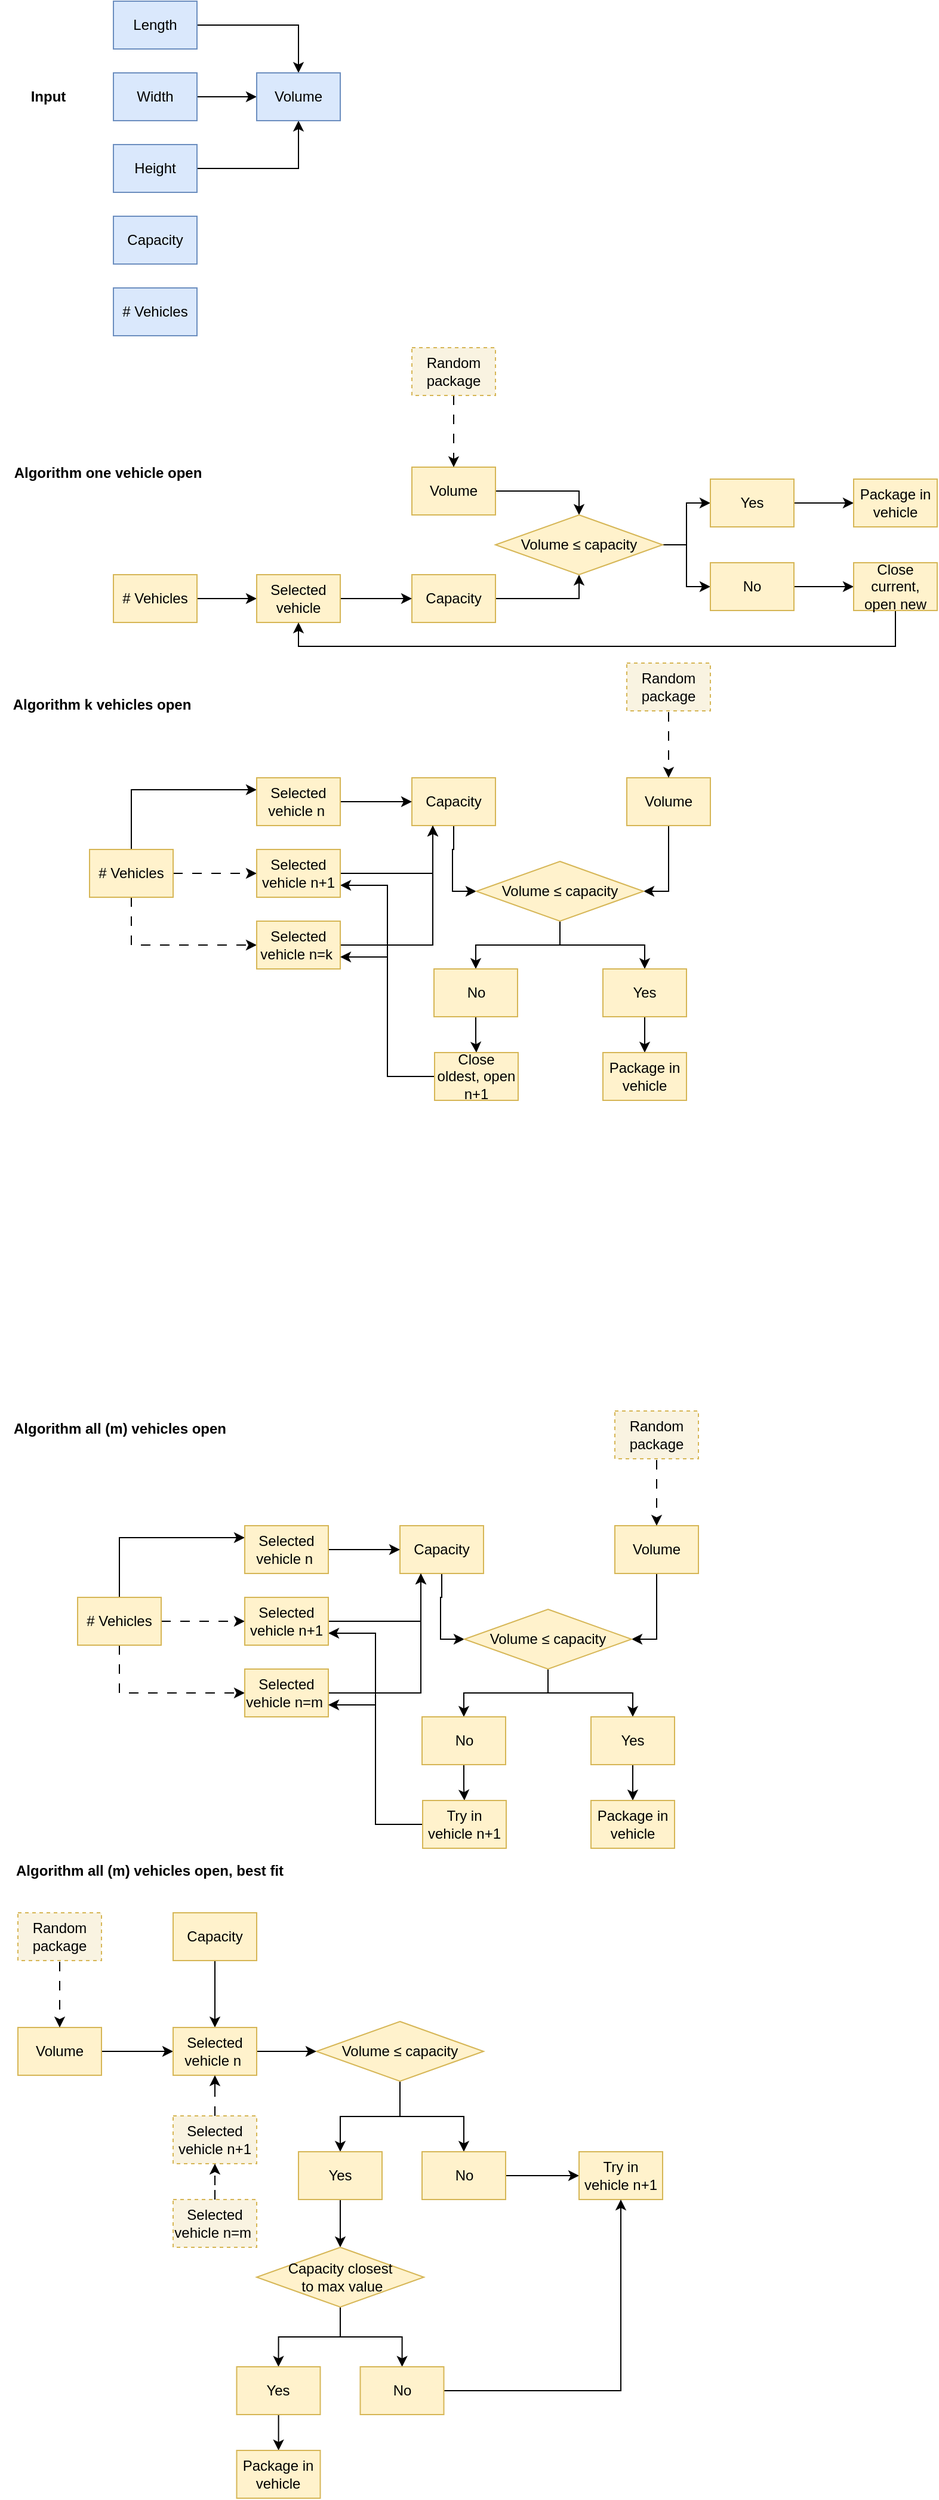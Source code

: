 <mxfile version="21.8.2" type="github">
  <diagram name="Pagina-1" id="HOmRKeHbWWYQgU9XKLEH">
    <mxGraphModel dx="1405" dy="932" grid="1" gridSize="10" guides="1" tooltips="1" connect="1" arrows="1" fold="1" page="1" pageScale="1" pageWidth="827" pageHeight="1169" math="0" shadow="0">
      <root>
        <mxCell id="0" />
        <mxCell id="1" parent="0" />
        <mxCell id="ONqpSmlqvZ62Au-ty1Yi-6" style="edgeStyle=orthogonalEdgeStyle;rounded=0;orthogonalLoop=1;jettySize=auto;html=1;entryX=0.5;entryY=0;entryDx=0;entryDy=0;" edge="1" parent="1" source="ONqpSmlqvZ62Au-ty1Yi-1" target="ONqpSmlqvZ62Au-ty1Yi-5">
          <mxGeometry relative="1" as="geometry" />
        </mxCell>
        <mxCell id="ONqpSmlqvZ62Au-ty1Yi-1" value="Length" style="rounded=0;whiteSpace=wrap;html=1;fillColor=#dae8fc;strokeColor=#6c8ebf;" vertex="1" parent="1">
          <mxGeometry x="110" y="10" width="70" height="40" as="geometry" />
        </mxCell>
        <mxCell id="ONqpSmlqvZ62Au-ty1Yi-2" value="&lt;b&gt;Input&lt;/b&gt;" style="text;html=1;align=center;verticalAlign=middle;resizable=0;points=[];autosize=1;strokeColor=none;fillColor=none;" vertex="1" parent="1">
          <mxGeometry x="30" y="75" width="50" height="30" as="geometry" />
        </mxCell>
        <mxCell id="ONqpSmlqvZ62Au-ty1Yi-7" value="" style="edgeStyle=orthogonalEdgeStyle;rounded=0;orthogonalLoop=1;jettySize=auto;html=1;" edge="1" parent="1" source="ONqpSmlqvZ62Au-ty1Yi-3" target="ONqpSmlqvZ62Au-ty1Yi-5">
          <mxGeometry relative="1" as="geometry" />
        </mxCell>
        <mxCell id="ONqpSmlqvZ62Au-ty1Yi-3" value="Width" style="rounded=0;whiteSpace=wrap;html=1;fillColor=#dae8fc;strokeColor=#6c8ebf;" vertex="1" parent="1">
          <mxGeometry x="110" y="70" width="70" height="40" as="geometry" />
        </mxCell>
        <mxCell id="ONqpSmlqvZ62Au-ty1Yi-8" style="edgeStyle=orthogonalEdgeStyle;rounded=0;orthogonalLoop=1;jettySize=auto;html=1;entryX=0.5;entryY=1;entryDx=0;entryDy=0;" edge="1" parent="1" source="ONqpSmlqvZ62Au-ty1Yi-4" target="ONqpSmlqvZ62Au-ty1Yi-5">
          <mxGeometry relative="1" as="geometry" />
        </mxCell>
        <mxCell id="ONqpSmlqvZ62Au-ty1Yi-4" value="Height" style="rounded=0;whiteSpace=wrap;html=1;fillColor=#dae8fc;strokeColor=#6c8ebf;" vertex="1" parent="1">
          <mxGeometry x="110" y="130" width="70" height="40" as="geometry" />
        </mxCell>
        <mxCell id="ONqpSmlqvZ62Au-ty1Yi-5" value="Volume" style="rounded=0;whiteSpace=wrap;html=1;fillColor=#dae8fc;strokeColor=#6c8ebf;" vertex="1" parent="1">
          <mxGeometry x="230" y="70" width="70" height="40" as="geometry" />
        </mxCell>
        <mxCell id="ONqpSmlqvZ62Au-ty1Yi-9" value="Capacity" style="rounded=0;whiteSpace=wrap;html=1;fillColor=#dae8fc;strokeColor=#6c8ebf;" vertex="1" parent="1">
          <mxGeometry x="110" y="190" width="70" height="40" as="geometry" />
        </mxCell>
        <mxCell id="ONqpSmlqvZ62Au-ty1Yi-11" value="&lt;b&gt;Algorithm one vehicle open&lt;/b&gt;" style="text;html=1;align=center;verticalAlign=middle;resizable=0;points=[];autosize=1;strokeColor=none;fillColor=none;" vertex="1" parent="1">
          <mxGeometry x="15" y="390" width="180" height="30" as="geometry" />
        </mxCell>
        <mxCell id="ONqpSmlqvZ62Au-ty1Yi-18" value="" style="edgeStyle=orthogonalEdgeStyle;rounded=0;orthogonalLoop=1;jettySize=auto;html=1;" edge="1" parent="1" source="ONqpSmlqvZ62Au-ty1Yi-12" target="ONqpSmlqvZ62Au-ty1Yi-17">
          <mxGeometry relative="1" as="geometry" />
        </mxCell>
        <mxCell id="ONqpSmlqvZ62Au-ty1Yi-12" value="# Vehicles" style="rounded=0;whiteSpace=wrap;html=1;fillColor=#fff2cc;strokeColor=#d6b656;" vertex="1" parent="1">
          <mxGeometry x="110" y="490" width="70" height="40" as="geometry" />
        </mxCell>
        <mxCell id="ONqpSmlqvZ62Au-ty1Yi-13" value="# Vehicles" style="rounded=0;whiteSpace=wrap;html=1;fillColor=#dae8fc;strokeColor=#6c8ebf;" vertex="1" parent="1">
          <mxGeometry x="110" y="250" width="70" height="40" as="geometry" />
        </mxCell>
        <mxCell id="ONqpSmlqvZ62Au-ty1Yi-25" style="edgeStyle=orthogonalEdgeStyle;rounded=0;orthogonalLoop=1;jettySize=auto;html=1;entryX=0.5;entryY=0;entryDx=0;entryDy=0;" edge="1" parent="1" target="ONqpSmlqvZ62Au-ty1Yi-28">
          <mxGeometry relative="1" as="geometry">
            <mxPoint x="430" y="420" as="sourcePoint" />
            <mxPoint x="540" y="450" as="targetPoint" />
            <Array as="points">
              <mxPoint x="500" y="420" />
            </Array>
          </mxGeometry>
        </mxCell>
        <mxCell id="ONqpSmlqvZ62Au-ty1Yi-14" value="Volume" style="rounded=0;whiteSpace=wrap;html=1;fillColor=#fff2cc;strokeColor=#d6b656;" vertex="1" parent="1">
          <mxGeometry x="360" y="400" width="70" height="40" as="geometry" />
        </mxCell>
        <mxCell id="ONqpSmlqvZ62Au-ty1Yi-26" style="edgeStyle=orthogonalEdgeStyle;rounded=0;orthogonalLoop=1;jettySize=auto;html=1;entryX=0.5;entryY=1;entryDx=0;entryDy=0;" edge="1" parent="1" source="ONqpSmlqvZ62Au-ty1Yi-15" target="ONqpSmlqvZ62Au-ty1Yi-28">
          <mxGeometry relative="1" as="geometry">
            <mxPoint x="515" y="485" as="targetPoint" />
            <Array as="points">
              <mxPoint x="500" y="510" />
            </Array>
          </mxGeometry>
        </mxCell>
        <mxCell id="ONqpSmlqvZ62Au-ty1Yi-15" value="Capacity" style="rounded=0;whiteSpace=wrap;html=1;fillColor=#fff2cc;strokeColor=#d6b656;" vertex="1" parent="1">
          <mxGeometry x="360" y="490" width="70" height="40" as="geometry" />
        </mxCell>
        <mxCell id="ONqpSmlqvZ62Au-ty1Yi-22" value="" style="edgeStyle=orthogonalEdgeStyle;rounded=0;orthogonalLoop=1;jettySize=auto;html=1;" edge="1" parent="1" source="ONqpSmlqvZ62Au-ty1Yi-17" target="ONqpSmlqvZ62Au-ty1Yi-15">
          <mxGeometry relative="1" as="geometry" />
        </mxCell>
        <mxCell id="ONqpSmlqvZ62Au-ty1Yi-17" value="Selected vehicle" style="rounded=0;whiteSpace=wrap;html=1;fillColor=#fff2cc;strokeColor=#d6b656;" vertex="1" parent="1">
          <mxGeometry x="230" y="490" width="70" height="40" as="geometry" />
        </mxCell>
        <mxCell id="ONqpSmlqvZ62Au-ty1Yi-20" value="" style="endArrow=classic;html=1;rounded=0;entryX=0.5;entryY=0;entryDx=0;entryDy=0;dashed=1;dashPattern=8 8;" edge="1" parent="1" target="ONqpSmlqvZ62Au-ty1Yi-14">
          <mxGeometry width="50" height="50" relative="1" as="geometry">
            <mxPoint x="395" y="340" as="sourcePoint" />
            <mxPoint x="690" y="350" as="targetPoint" />
          </mxGeometry>
        </mxCell>
        <mxCell id="ONqpSmlqvZ62Au-ty1Yi-21" value="Random package" style="rounded=0;whiteSpace=wrap;html=1;fillColor=#f9f3e1;strokeColor=#d6b656;dashed=1;" vertex="1" parent="1">
          <mxGeometry x="360" y="300" width="70" height="40" as="geometry" />
        </mxCell>
        <mxCell id="ONqpSmlqvZ62Au-ty1Yi-32" style="edgeStyle=orthogonalEdgeStyle;rounded=0;orthogonalLoop=1;jettySize=auto;html=1;entryX=0;entryY=0.5;entryDx=0;entryDy=0;" edge="1" parent="1" source="ONqpSmlqvZ62Au-ty1Yi-28" target="ONqpSmlqvZ62Au-ty1Yi-31">
          <mxGeometry relative="1" as="geometry" />
        </mxCell>
        <mxCell id="ONqpSmlqvZ62Au-ty1Yi-33" style="edgeStyle=orthogonalEdgeStyle;rounded=0;orthogonalLoop=1;jettySize=auto;html=1;entryX=0;entryY=0.5;entryDx=0;entryDy=0;" edge="1" parent="1" source="ONqpSmlqvZ62Au-ty1Yi-28" target="ONqpSmlqvZ62Au-ty1Yi-30">
          <mxGeometry relative="1" as="geometry" />
        </mxCell>
        <mxCell id="ONqpSmlqvZ62Au-ty1Yi-28" value="Volume ≤ capacity" style="rhombus;whiteSpace=wrap;html=1;fillColor=#fff2cc;strokeColor=#d6b656;" vertex="1" parent="1">
          <mxGeometry x="430" y="440" width="140" height="50" as="geometry" />
        </mxCell>
        <mxCell id="ONqpSmlqvZ62Au-ty1Yi-35" value="" style="edgeStyle=orthogonalEdgeStyle;rounded=0;orthogonalLoop=1;jettySize=auto;html=1;" edge="1" parent="1" source="ONqpSmlqvZ62Au-ty1Yi-30" target="ONqpSmlqvZ62Au-ty1Yi-34">
          <mxGeometry relative="1" as="geometry" />
        </mxCell>
        <mxCell id="ONqpSmlqvZ62Au-ty1Yi-30" value="No" style="rounded=0;whiteSpace=wrap;html=1;fillColor=#fff2cc;strokeColor=#d6b656;" vertex="1" parent="1">
          <mxGeometry x="610" y="480" width="70" height="40" as="geometry" />
        </mxCell>
        <mxCell id="ONqpSmlqvZ62Au-ty1Yi-39" value="" style="edgeStyle=orthogonalEdgeStyle;rounded=0;orthogonalLoop=1;jettySize=auto;html=1;" edge="1" parent="1" source="ONqpSmlqvZ62Au-ty1Yi-31" target="ONqpSmlqvZ62Au-ty1Yi-38">
          <mxGeometry relative="1" as="geometry" />
        </mxCell>
        <mxCell id="ONqpSmlqvZ62Au-ty1Yi-31" value="Yes" style="rounded=0;whiteSpace=wrap;html=1;fillColor=#fff2cc;strokeColor=#d6b656;" vertex="1" parent="1">
          <mxGeometry x="610" y="410" width="70" height="40" as="geometry" />
        </mxCell>
        <mxCell id="ONqpSmlqvZ62Au-ty1Yi-40" style="edgeStyle=orthogonalEdgeStyle;rounded=0;orthogonalLoop=1;jettySize=auto;html=1;exitX=0.5;exitY=1;exitDx=0;exitDy=0;entryX=0.5;entryY=1;entryDx=0;entryDy=0;" edge="1" parent="1" source="ONqpSmlqvZ62Au-ty1Yi-34" target="ONqpSmlqvZ62Au-ty1Yi-17">
          <mxGeometry relative="1" as="geometry" />
        </mxCell>
        <mxCell id="ONqpSmlqvZ62Au-ty1Yi-34" value="Close current, open new" style="rounded=0;whiteSpace=wrap;html=1;fillColor=#fff2cc;strokeColor=#d6b656;" vertex="1" parent="1">
          <mxGeometry x="730" y="480" width="70" height="40" as="geometry" />
        </mxCell>
        <mxCell id="ONqpSmlqvZ62Au-ty1Yi-38" value="Package in vehicle" style="rounded=0;whiteSpace=wrap;html=1;fillColor=#fff2cc;strokeColor=#d6b656;" vertex="1" parent="1">
          <mxGeometry x="730" y="410" width="70" height="40" as="geometry" />
        </mxCell>
        <mxCell id="ONqpSmlqvZ62Au-ty1Yi-81" value="" style="edgeStyle=orthogonalEdgeStyle;rounded=0;orthogonalLoop=1;jettySize=auto;html=1;dashed=1;dashPattern=8 8;" edge="1" parent="1" source="ONqpSmlqvZ62Au-ty1Yi-82" target="ONqpSmlqvZ62Au-ty1Yi-89">
          <mxGeometry relative="1" as="geometry">
            <Array as="points">
              <mxPoint x="125" y="800" />
            </Array>
          </mxGeometry>
        </mxCell>
        <mxCell id="ONqpSmlqvZ62Au-ty1Yi-104" style="edgeStyle=orthogonalEdgeStyle;rounded=0;orthogonalLoop=1;jettySize=auto;html=1;entryX=0;entryY=0.25;entryDx=0;entryDy=0;" edge="1" parent="1" source="ONqpSmlqvZ62Au-ty1Yi-82" target="ONqpSmlqvZ62Au-ty1Yi-103">
          <mxGeometry relative="1" as="geometry">
            <Array as="points">
              <mxPoint x="125" y="670" />
            </Array>
          </mxGeometry>
        </mxCell>
        <mxCell id="ONqpSmlqvZ62Au-ty1Yi-106" value="" style="edgeStyle=orthogonalEdgeStyle;rounded=0;orthogonalLoop=1;jettySize=auto;html=1;dashed=1;dashPattern=8 8;" edge="1" parent="1" source="ONqpSmlqvZ62Au-ty1Yi-82" target="ONqpSmlqvZ62Au-ty1Yi-105">
          <mxGeometry relative="1" as="geometry" />
        </mxCell>
        <mxCell id="ONqpSmlqvZ62Au-ty1Yi-82" value="# Vehicles" style="rounded=0;whiteSpace=wrap;html=1;fillColor=#fff2cc;strokeColor=#d6b656;" vertex="1" parent="1">
          <mxGeometry x="90" y="720" width="70" height="40" as="geometry" />
        </mxCell>
        <mxCell id="ONqpSmlqvZ62Au-ty1Yi-110" style="edgeStyle=orthogonalEdgeStyle;rounded=0;orthogonalLoop=1;jettySize=auto;html=1;entryX=1;entryY=0.5;entryDx=0;entryDy=0;" edge="1" parent="1" source="ONqpSmlqvZ62Au-ty1Yi-85" target="ONqpSmlqvZ62Au-ty1Yi-94">
          <mxGeometry relative="1" as="geometry" />
        </mxCell>
        <mxCell id="ONqpSmlqvZ62Au-ty1Yi-85" value="Volume" style="rounded=0;whiteSpace=wrap;html=1;fillColor=#fff2cc;strokeColor=#d6b656;" vertex="1" parent="1">
          <mxGeometry x="540" y="660" width="70" height="40" as="geometry" />
        </mxCell>
        <mxCell id="ONqpSmlqvZ62Au-ty1Yi-109" style="edgeStyle=orthogonalEdgeStyle;rounded=0;orthogonalLoop=1;jettySize=auto;html=1;entryX=0;entryY=0.5;entryDx=0;entryDy=0;" edge="1" parent="1" source="ONqpSmlqvZ62Au-ty1Yi-87" target="ONqpSmlqvZ62Au-ty1Yi-94">
          <mxGeometry relative="1" as="geometry" />
        </mxCell>
        <mxCell id="ONqpSmlqvZ62Au-ty1Yi-87" value="Capacity" style="rounded=0;whiteSpace=wrap;html=1;fillColor=#fff2cc;strokeColor=#d6b656;" vertex="1" parent="1">
          <mxGeometry x="360" y="660" width="70" height="40" as="geometry" />
        </mxCell>
        <mxCell id="ONqpSmlqvZ62Au-ty1Yi-121" style="edgeStyle=orthogonalEdgeStyle;rounded=0;orthogonalLoop=1;jettySize=auto;html=1;entryX=0.25;entryY=1;entryDx=0;entryDy=0;" edge="1" parent="1" source="ONqpSmlqvZ62Au-ty1Yi-89" target="ONqpSmlqvZ62Au-ty1Yi-87">
          <mxGeometry relative="1" as="geometry" />
        </mxCell>
        <mxCell id="ONqpSmlqvZ62Au-ty1Yi-89" value="Selected vehicle n=k&amp;nbsp;" style="rounded=0;whiteSpace=wrap;html=1;fillColor=#fff2cc;strokeColor=#d6b656;" vertex="1" parent="1">
          <mxGeometry x="230" y="780" width="70" height="40" as="geometry" />
        </mxCell>
        <mxCell id="ONqpSmlqvZ62Au-ty1Yi-90" value="" style="endArrow=classic;html=1;rounded=0;entryX=0.5;entryY=0;entryDx=0;entryDy=0;dashed=1;dashPattern=8 8;" edge="1" parent="1" target="ONqpSmlqvZ62Au-ty1Yi-85">
          <mxGeometry width="50" height="50" relative="1" as="geometry">
            <mxPoint x="575" y="605" as="sourcePoint" />
            <mxPoint x="820" y="615" as="targetPoint" />
          </mxGeometry>
        </mxCell>
        <mxCell id="ONqpSmlqvZ62Au-ty1Yi-91" value="Random package" style="rounded=0;whiteSpace=wrap;html=1;fillColor=#f9f3e1;strokeColor=#d6b656;dashed=1;" vertex="1" parent="1">
          <mxGeometry x="540" y="564" width="70" height="40" as="geometry" />
        </mxCell>
        <mxCell id="ONqpSmlqvZ62Au-ty1Yi-111" style="edgeStyle=orthogonalEdgeStyle;rounded=0;orthogonalLoop=1;jettySize=auto;html=1;entryX=0.5;entryY=0;entryDx=0;entryDy=0;" edge="1" parent="1" source="ONqpSmlqvZ62Au-ty1Yi-94" target="ONqpSmlqvZ62Au-ty1Yi-96">
          <mxGeometry relative="1" as="geometry" />
        </mxCell>
        <mxCell id="ONqpSmlqvZ62Au-ty1Yi-113" style="edgeStyle=orthogonalEdgeStyle;rounded=0;orthogonalLoop=1;jettySize=auto;html=1;entryX=0.5;entryY=0;entryDx=0;entryDy=0;" edge="1" parent="1" source="ONqpSmlqvZ62Au-ty1Yi-94" target="ONqpSmlqvZ62Au-ty1Yi-98">
          <mxGeometry relative="1" as="geometry" />
        </mxCell>
        <mxCell id="ONqpSmlqvZ62Au-ty1Yi-94" value="Volume ≤ capacity" style="rhombus;whiteSpace=wrap;html=1;fillColor=#fff2cc;strokeColor=#d6b656;" vertex="1" parent="1">
          <mxGeometry x="414" y="730" width="140" height="50" as="geometry" />
        </mxCell>
        <mxCell id="ONqpSmlqvZ62Au-ty1Yi-115" value="" style="edgeStyle=orthogonalEdgeStyle;rounded=0;orthogonalLoop=1;jettySize=auto;html=1;" edge="1" parent="1" source="ONqpSmlqvZ62Au-ty1Yi-96" target="ONqpSmlqvZ62Au-ty1Yi-100">
          <mxGeometry relative="1" as="geometry" />
        </mxCell>
        <mxCell id="ONqpSmlqvZ62Au-ty1Yi-96" value="No" style="rounded=0;whiteSpace=wrap;html=1;fillColor=#fff2cc;strokeColor=#d6b656;" vertex="1" parent="1">
          <mxGeometry x="378.5" y="820" width="70" height="40" as="geometry" />
        </mxCell>
        <mxCell id="ONqpSmlqvZ62Au-ty1Yi-114" value="" style="edgeStyle=orthogonalEdgeStyle;rounded=0;orthogonalLoop=1;jettySize=auto;html=1;" edge="1" parent="1" source="ONqpSmlqvZ62Au-ty1Yi-98" target="ONqpSmlqvZ62Au-ty1Yi-101">
          <mxGeometry relative="1" as="geometry" />
        </mxCell>
        <mxCell id="ONqpSmlqvZ62Au-ty1Yi-98" value="Yes" style="rounded=0;whiteSpace=wrap;html=1;fillColor=#fff2cc;strokeColor=#d6b656;" vertex="1" parent="1">
          <mxGeometry x="520" y="820" width="70" height="40" as="geometry" />
        </mxCell>
        <mxCell id="ONqpSmlqvZ62Au-ty1Yi-117" style="edgeStyle=orthogonalEdgeStyle;rounded=0;orthogonalLoop=1;jettySize=auto;html=1;entryX=1;entryY=0.75;entryDx=0;entryDy=0;" edge="1" parent="1" source="ONqpSmlqvZ62Au-ty1Yi-100" target="ONqpSmlqvZ62Au-ty1Yi-105">
          <mxGeometry relative="1" as="geometry" />
        </mxCell>
        <mxCell id="ONqpSmlqvZ62Au-ty1Yi-120" style="edgeStyle=orthogonalEdgeStyle;rounded=0;orthogonalLoop=1;jettySize=auto;html=1;entryX=1;entryY=0.75;entryDx=0;entryDy=0;" edge="1" parent="1" source="ONqpSmlqvZ62Au-ty1Yi-100" target="ONqpSmlqvZ62Au-ty1Yi-89">
          <mxGeometry relative="1" as="geometry" />
        </mxCell>
        <mxCell id="ONqpSmlqvZ62Au-ty1Yi-100" value="Close oldest, open n+1" style="rounded=0;whiteSpace=wrap;html=1;fillColor=#fff2cc;strokeColor=#d6b656;" vertex="1" parent="1">
          <mxGeometry x="379" y="890" width="70" height="40" as="geometry" />
        </mxCell>
        <mxCell id="ONqpSmlqvZ62Au-ty1Yi-101" value="Package in vehicle" style="rounded=0;whiteSpace=wrap;html=1;fillColor=#fff2cc;strokeColor=#d6b656;" vertex="1" parent="1">
          <mxGeometry x="520" y="890" width="70" height="40" as="geometry" />
        </mxCell>
        <mxCell id="ONqpSmlqvZ62Au-ty1Yi-102" value="&lt;b&gt;Algorithm k vehicles open&lt;/b&gt;" style="text;html=1;align=center;verticalAlign=middle;resizable=0;points=[];autosize=1;strokeColor=none;fillColor=none;" vertex="1" parent="1">
          <mxGeometry x="15" y="584" width="170" height="30" as="geometry" />
        </mxCell>
        <mxCell id="ONqpSmlqvZ62Au-ty1Yi-107" value="" style="edgeStyle=orthogonalEdgeStyle;rounded=0;orthogonalLoop=1;jettySize=auto;html=1;" edge="1" parent="1" source="ONqpSmlqvZ62Au-ty1Yi-103" target="ONqpSmlqvZ62Au-ty1Yi-87">
          <mxGeometry relative="1" as="geometry" />
        </mxCell>
        <mxCell id="ONqpSmlqvZ62Au-ty1Yi-103" value="Selected vehicle n&amp;nbsp;" style="rounded=0;whiteSpace=wrap;html=1;fillColor=#fff2cc;strokeColor=#d6b656;" vertex="1" parent="1">
          <mxGeometry x="230" y="660" width="70" height="40" as="geometry" />
        </mxCell>
        <mxCell id="ONqpSmlqvZ62Au-ty1Yi-118" style="edgeStyle=orthogonalEdgeStyle;rounded=0;orthogonalLoop=1;jettySize=auto;html=1;entryX=0.25;entryY=1;entryDx=0;entryDy=0;" edge="1" parent="1" source="ONqpSmlqvZ62Au-ty1Yi-105" target="ONqpSmlqvZ62Au-ty1Yi-87">
          <mxGeometry relative="1" as="geometry" />
        </mxCell>
        <mxCell id="ONqpSmlqvZ62Au-ty1Yi-105" value="Selected vehicle n+1" style="rounded=0;whiteSpace=wrap;html=1;fillColor=#fff2cc;strokeColor=#d6b656;" vertex="1" parent="1">
          <mxGeometry x="230" y="720" width="70" height="40" as="geometry" />
        </mxCell>
        <mxCell id="ONqpSmlqvZ62Au-ty1Yi-122" value="" style="edgeStyle=orthogonalEdgeStyle;rounded=0;orthogonalLoop=1;jettySize=auto;html=1;dashed=1;dashPattern=8 8;" edge="1" parent="1" source="ONqpSmlqvZ62Au-ty1Yi-125" target="ONqpSmlqvZ62Au-ty1Yi-131">
          <mxGeometry relative="1" as="geometry">
            <Array as="points">
              <mxPoint x="115" y="1426" />
            </Array>
          </mxGeometry>
        </mxCell>
        <mxCell id="ONqpSmlqvZ62Au-ty1Yi-123" style="edgeStyle=orthogonalEdgeStyle;rounded=0;orthogonalLoop=1;jettySize=auto;html=1;entryX=0;entryY=0.25;entryDx=0;entryDy=0;" edge="1" parent="1" source="ONqpSmlqvZ62Au-ty1Yi-125" target="ONqpSmlqvZ62Au-ty1Yi-146">
          <mxGeometry relative="1" as="geometry">
            <Array as="points">
              <mxPoint x="115" y="1296" />
            </Array>
          </mxGeometry>
        </mxCell>
        <mxCell id="ONqpSmlqvZ62Au-ty1Yi-124" value="" style="edgeStyle=orthogonalEdgeStyle;rounded=0;orthogonalLoop=1;jettySize=auto;html=1;dashed=1;dashPattern=8 8;" edge="1" parent="1" source="ONqpSmlqvZ62Au-ty1Yi-125" target="ONqpSmlqvZ62Au-ty1Yi-148">
          <mxGeometry relative="1" as="geometry" />
        </mxCell>
        <mxCell id="ONqpSmlqvZ62Au-ty1Yi-125" value="# Vehicles" style="rounded=0;whiteSpace=wrap;html=1;fillColor=#fff2cc;strokeColor=#d6b656;" vertex="1" parent="1">
          <mxGeometry x="80" y="1346" width="70" height="40" as="geometry" />
        </mxCell>
        <mxCell id="ONqpSmlqvZ62Au-ty1Yi-126" style="edgeStyle=orthogonalEdgeStyle;rounded=0;orthogonalLoop=1;jettySize=auto;html=1;entryX=1;entryY=0.5;entryDx=0;entryDy=0;" edge="1" parent="1" source="ONqpSmlqvZ62Au-ty1Yi-127" target="ONqpSmlqvZ62Au-ty1Yi-136">
          <mxGeometry relative="1" as="geometry" />
        </mxCell>
        <mxCell id="ONqpSmlqvZ62Au-ty1Yi-127" value="Volume" style="rounded=0;whiteSpace=wrap;html=1;fillColor=#fff2cc;strokeColor=#d6b656;" vertex="1" parent="1">
          <mxGeometry x="530" y="1286" width="70" height="40" as="geometry" />
        </mxCell>
        <mxCell id="ONqpSmlqvZ62Au-ty1Yi-128" style="edgeStyle=orthogonalEdgeStyle;rounded=0;orthogonalLoop=1;jettySize=auto;html=1;entryX=0;entryY=0.5;entryDx=0;entryDy=0;" edge="1" parent="1" source="ONqpSmlqvZ62Au-ty1Yi-129" target="ONqpSmlqvZ62Au-ty1Yi-136">
          <mxGeometry relative="1" as="geometry" />
        </mxCell>
        <mxCell id="ONqpSmlqvZ62Au-ty1Yi-129" value="Capacity" style="rounded=0;whiteSpace=wrap;html=1;fillColor=#fff2cc;strokeColor=#d6b656;" vertex="1" parent="1">
          <mxGeometry x="350" y="1286" width="70" height="40" as="geometry" />
        </mxCell>
        <mxCell id="ONqpSmlqvZ62Au-ty1Yi-130" style="edgeStyle=orthogonalEdgeStyle;rounded=0;orthogonalLoop=1;jettySize=auto;html=1;entryX=0.25;entryY=1;entryDx=0;entryDy=0;" edge="1" parent="1" source="ONqpSmlqvZ62Au-ty1Yi-131" target="ONqpSmlqvZ62Au-ty1Yi-129">
          <mxGeometry relative="1" as="geometry" />
        </mxCell>
        <mxCell id="ONqpSmlqvZ62Au-ty1Yi-131" value="Selected vehicle n=m&amp;nbsp;" style="rounded=0;whiteSpace=wrap;html=1;fillColor=#fff2cc;strokeColor=#d6b656;" vertex="1" parent="1">
          <mxGeometry x="220" y="1406" width="70" height="40" as="geometry" />
        </mxCell>
        <mxCell id="ONqpSmlqvZ62Au-ty1Yi-132" value="" style="endArrow=classic;html=1;rounded=0;entryX=0.5;entryY=0;entryDx=0;entryDy=0;dashed=1;dashPattern=8 8;" edge="1" parent="1" target="ONqpSmlqvZ62Au-ty1Yi-127">
          <mxGeometry width="50" height="50" relative="1" as="geometry">
            <mxPoint x="565" y="1231" as="sourcePoint" />
            <mxPoint x="810" y="1241" as="targetPoint" />
          </mxGeometry>
        </mxCell>
        <mxCell id="ONqpSmlqvZ62Au-ty1Yi-133" value="Random package" style="rounded=0;whiteSpace=wrap;html=1;fillColor=#f9f3e1;strokeColor=#d6b656;dashed=1;" vertex="1" parent="1">
          <mxGeometry x="530" y="1190" width="70" height="40" as="geometry" />
        </mxCell>
        <mxCell id="ONqpSmlqvZ62Au-ty1Yi-134" style="edgeStyle=orthogonalEdgeStyle;rounded=0;orthogonalLoop=1;jettySize=auto;html=1;entryX=0.5;entryY=0;entryDx=0;entryDy=0;" edge="1" parent="1" source="ONqpSmlqvZ62Au-ty1Yi-136" target="ONqpSmlqvZ62Au-ty1Yi-138">
          <mxGeometry relative="1" as="geometry" />
        </mxCell>
        <mxCell id="ONqpSmlqvZ62Au-ty1Yi-135" style="edgeStyle=orthogonalEdgeStyle;rounded=0;orthogonalLoop=1;jettySize=auto;html=1;entryX=0.5;entryY=0;entryDx=0;entryDy=0;" edge="1" parent="1" source="ONqpSmlqvZ62Au-ty1Yi-136" target="ONqpSmlqvZ62Au-ty1Yi-140">
          <mxGeometry relative="1" as="geometry" />
        </mxCell>
        <mxCell id="ONqpSmlqvZ62Au-ty1Yi-136" value="Volume ≤ capacity" style="rhombus;whiteSpace=wrap;html=1;fillColor=#fff2cc;strokeColor=#d6b656;" vertex="1" parent="1">
          <mxGeometry x="404" y="1356" width="140" height="50" as="geometry" />
        </mxCell>
        <mxCell id="ONqpSmlqvZ62Au-ty1Yi-137" value="" style="edgeStyle=orthogonalEdgeStyle;rounded=0;orthogonalLoop=1;jettySize=auto;html=1;" edge="1" parent="1" source="ONqpSmlqvZ62Au-ty1Yi-138" target="ONqpSmlqvZ62Au-ty1Yi-143">
          <mxGeometry relative="1" as="geometry" />
        </mxCell>
        <mxCell id="ONqpSmlqvZ62Au-ty1Yi-138" value="No" style="rounded=0;whiteSpace=wrap;html=1;fillColor=#fff2cc;strokeColor=#d6b656;" vertex="1" parent="1">
          <mxGeometry x="368.5" y="1446" width="70" height="40" as="geometry" />
        </mxCell>
        <mxCell id="ONqpSmlqvZ62Au-ty1Yi-139" value="" style="edgeStyle=orthogonalEdgeStyle;rounded=0;orthogonalLoop=1;jettySize=auto;html=1;" edge="1" parent="1" source="ONqpSmlqvZ62Au-ty1Yi-140" target="ONqpSmlqvZ62Au-ty1Yi-144">
          <mxGeometry relative="1" as="geometry" />
        </mxCell>
        <mxCell id="ONqpSmlqvZ62Au-ty1Yi-140" value="Yes" style="rounded=0;whiteSpace=wrap;html=1;fillColor=#fff2cc;strokeColor=#d6b656;" vertex="1" parent="1">
          <mxGeometry x="510" y="1446" width="70" height="40" as="geometry" />
        </mxCell>
        <mxCell id="ONqpSmlqvZ62Au-ty1Yi-141" style="edgeStyle=orthogonalEdgeStyle;rounded=0;orthogonalLoop=1;jettySize=auto;html=1;entryX=1;entryY=0.75;entryDx=0;entryDy=0;" edge="1" parent="1" source="ONqpSmlqvZ62Au-ty1Yi-143" target="ONqpSmlqvZ62Au-ty1Yi-148">
          <mxGeometry relative="1" as="geometry" />
        </mxCell>
        <mxCell id="ONqpSmlqvZ62Au-ty1Yi-142" style="edgeStyle=orthogonalEdgeStyle;rounded=0;orthogonalLoop=1;jettySize=auto;html=1;entryX=1;entryY=0.75;entryDx=0;entryDy=0;" edge="1" parent="1" source="ONqpSmlqvZ62Au-ty1Yi-143" target="ONqpSmlqvZ62Au-ty1Yi-131">
          <mxGeometry relative="1" as="geometry" />
        </mxCell>
        <mxCell id="ONqpSmlqvZ62Au-ty1Yi-143" value="Try in vehicle n+1" style="rounded=0;whiteSpace=wrap;html=1;fillColor=#fff2cc;strokeColor=#d6b656;" vertex="1" parent="1">
          <mxGeometry x="369" y="1516" width="70" height="40" as="geometry" />
        </mxCell>
        <mxCell id="ONqpSmlqvZ62Au-ty1Yi-144" value="Package in vehicle" style="rounded=0;whiteSpace=wrap;html=1;fillColor=#fff2cc;strokeColor=#d6b656;" vertex="1" parent="1">
          <mxGeometry x="510" y="1516" width="70" height="40" as="geometry" />
        </mxCell>
        <mxCell id="ONqpSmlqvZ62Au-ty1Yi-145" value="" style="edgeStyle=orthogonalEdgeStyle;rounded=0;orthogonalLoop=1;jettySize=auto;html=1;" edge="1" parent="1" source="ONqpSmlqvZ62Au-ty1Yi-146" target="ONqpSmlqvZ62Au-ty1Yi-129">
          <mxGeometry relative="1" as="geometry" />
        </mxCell>
        <mxCell id="ONqpSmlqvZ62Au-ty1Yi-146" value="Selected vehicle n&amp;nbsp;" style="rounded=0;whiteSpace=wrap;html=1;fillColor=#fff2cc;strokeColor=#d6b656;" vertex="1" parent="1">
          <mxGeometry x="220" y="1286" width="70" height="40" as="geometry" />
        </mxCell>
        <mxCell id="ONqpSmlqvZ62Au-ty1Yi-147" style="edgeStyle=orthogonalEdgeStyle;rounded=0;orthogonalLoop=1;jettySize=auto;html=1;entryX=0.25;entryY=1;entryDx=0;entryDy=0;" edge="1" parent="1" source="ONqpSmlqvZ62Au-ty1Yi-148" target="ONqpSmlqvZ62Au-ty1Yi-129">
          <mxGeometry relative="1" as="geometry" />
        </mxCell>
        <mxCell id="ONqpSmlqvZ62Au-ty1Yi-148" value="Selected vehicle n+1" style="rounded=0;whiteSpace=wrap;html=1;fillColor=#fff2cc;strokeColor=#d6b656;" vertex="1" parent="1">
          <mxGeometry x="220" y="1346" width="70" height="40" as="geometry" />
        </mxCell>
        <mxCell id="ONqpSmlqvZ62Au-ty1Yi-149" value="&lt;b&gt;Algorithm all (m) vehicles open&lt;/b&gt;" style="text;html=1;align=center;verticalAlign=middle;resizable=0;points=[];autosize=1;strokeColor=none;fillColor=none;" vertex="1" parent="1">
          <mxGeometry x="15" y="1190" width="200" height="30" as="geometry" />
        </mxCell>
        <mxCell id="ONqpSmlqvZ62Au-ty1Yi-181" value="" style="edgeStyle=orthogonalEdgeStyle;rounded=0;orthogonalLoop=1;jettySize=auto;html=1;" edge="1" parent="1" source="ONqpSmlqvZ62Au-ty1Yi-155" target="ONqpSmlqvZ62Au-ty1Yi-174">
          <mxGeometry relative="1" as="geometry" />
        </mxCell>
        <mxCell id="ONqpSmlqvZ62Au-ty1Yi-155" value="Volume" style="rounded=0;whiteSpace=wrap;html=1;fillColor=#fff2cc;strokeColor=#d6b656;" vertex="1" parent="1">
          <mxGeometry x="30" y="1706" width="70" height="40" as="geometry" />
        </mxCell>
        <mxCell id="ONqpSmlqvZ62Au-ty1Yi-187" value="" style="edgeStyle=orthogonalEdgeStyle;rounded=0;orthogonalLoop=1;jettySize=auto;html=1;" edge="1" parent="1" source="ONqpSmlqvZ62Au-ty1Yi-157" target="ONqpSmlqvZ62Au-ty1Yi-174">
          <mxGeometry relative="1" as="geometry" />
        </mxCell>
        <mxCell id="ONqpSmlqvZ62Au-ty1Yi-157" value="Capacity" style="rounded=0;whiteSpace=wrap;html=1;fillColor=#fff2cc;strokeColor=#d6b656;" vertex="1" parent="1">
          <mxGeometry x="160" y="1610" width="70" height="40" as="geometry" />
        </mxCell>
        <mxCell id="ONqpSmlqvZ62Au-ty1Yi-160" value="" style="endArrow=classic;html=1;rounded=0;entryX=0.5;entryY=0;entryDx=0;entryDy=0;dashed=1;dashPattern=8 8;" edge="1" parent="1" target="ONqpSmlqvZ62Au-ty1Yi-155">
          <mxGeometry width="50" height="50" relative="1" as="geometry">
            <mxPoint x="65" y="1651" as="sourcePoint" />
            <mxPoint x="310" y="1661" as="targetPoint" />
          </mxGeometry>
        </mxCell>
        <mxCell id="ONqpSmlqvZ62Au-ty1Yi-161" value="Random package" style="rounded=0;whiteSpace=wrap;html=1;fillColor=#f9f3e1;strokeColor=#d6b656;dashed=1;" vertex="1" parent="1">
          <mxGeometry x="30" y="1610" width="70" height="40" as="geometry" />
        </mxCell>
        <mxCell id="ONqpSmlqvZ62Au-ty1Yi-185" value="" style="edgeStyle=orthogonalEdgeStyle;rounded=0;orthogonalLoop=1;jettySize=auto;html=1;" edge="1" parent="1" source="ONqpSmlqvZ62Au-ty1Yi-164" target="ONqpSmlqvZ62Au-ty1Yi-168">
          <mxGeometry relative="1" as="geometry" />
        </mxCell>
        <mxCell id="ONqpSmlqvZ62Au-ty1Yi-186" style="edgeStyle=orthogonalEdgeStyle;rounded=0;orthogonalLoop=1;jettySize=auto;html=1;entryX=0.5;entryY=0;entryDx=0;entryDy=0;" edge="1" parent="1" source="ONqpSmlqvZ62Au-ty1Yi-164" target="ONqpSmlqvZ62Au-ty1Yi-166">
          <mxGeometry relative="1" as="geometry" />
        </mxCell>
        <mxCell id="ONqpSmlqvZ62Au-ty1Yi-164" value="Volume ≤ capacity" style="rhombus;whiteSpace=wrap;html=1;fillColor=#fff2cc;strokeColor=#d6b656;" vertex="1" parent="1">
          <mxGeometry x="280" y="1701" width="140" height="50" as="geometry" />
        </mxCell>
        <mxCell id="ONqpSmlqvZ62Au-ty1Yi-188" value="" style="edgeStyle=orthogonalEdgeStyle;rounded=0;orthogonalLoop=1;jettySize=auto;html=1;" edge="1" parent="1" source="ONqpSmlqvZ62Au-ty1Yi-166" target="ONqpSmlqvZ62Au-ty1Yi-171">
          <mxGeometry relative="1" as="geometry" />
        </mxCell>
        <mxCell id="ONqpSmlqvZ62Au-ty1Yi-166" value="No" style="rounded=0;whiteSpace=wrap;html=1;fillColor=#fff2cc;strokeColor=#d6b656;" vertex="1" parent="1">
          <mxGeometry x="368.5" y="1810" width="70" height="40" as="geometry" />
        </mxCell>
        <mxCell id="ONqpSmlqvZ62Au-ty1Yi-199" value="" style="edgeStyle=orthogonalEdgeStyle;rounded=0;orthogonalLoop=1;jettySize=auto;html=1;" edge="1" parent="1" source="ONqpSmlqvZ62Au-ty1Yi-168" target="ONqpSmlqvZ62Au-ty1Yi-180">
          <mxGeometry relative="1" as="geometry" />
        </mxCell>
        <mxCell id="ONqpSmlqvZ62Au-ty1Yi-168" value="Yes" style="rounded=0;whiteSpace=wrap;html=1;fillColor=#fff2cc;strokeColor=#d6b656;" vertex="1" parent="1">
          <mxGeometry x="265" y="1810" width="70" height="40" as="geometry" />
        </mxCell>
        <mxCell id="ONqpSmlqvZ62Au-ty1Yi-171" value="Try in vehicle n+1" style="rounded=0;whiteSpace=wrap;html=1;fillColor=#fff2cc;strokeColor=#d6b656;" vertex="1" parent="1">
          <mxGeometry x="500" y="1810" width="70" height="40" as="geometry" />
        </mxCell>
        <mxCell id="ONqpSmlqvZ62Au-ty1Yi-184" value="" style="edgeStyle=orthogonalEdgeStyle;rounded=0;orthogonalLoop=1;jettySize=auto;html=1;" edge="1" parent="1" source="ONqpSmlqvZ62Au-ty1Yi-174" target="ONqpSmlqvZ62Au-ty1Yi-164">
          <mxGeometry relative="1" as="geometry" />
        </mxCell>
        <mxCell id="ONqpSmlqvZ62Au-ty1Yi-174" value="Selected vehicle n&amp;nbsp;" style="rounded=0;whiteSpace=wrap;html=1;fillColor=#fff2cc;strokeColor=#d6b656;" vertex="1" parent="1">
          <mxGeometry x="160" y="1706" width="70" height="40" as="geometry" />
        </mxCell>
        <mxCell id="ONqpSmlqvZ62Au-ty1Yi-177" value="&lt;b&gt;Algorithm all (m) vehicles open, best fit&lt;/b&gt;" style="text;html=1;align=center;verticalAlign=middle;resizable=0;points=[];autosize=1;strokeColor=none;fillColor=none;" vertex="1" parent="1">
          <mxGeometry x="15" y="1560" width="250" height="30" as="geometry" />
        </mxCell>
        <mxCell id="ONqpSmlqvZ62Au-ty1Yi-202" style="edgeStyle=orthogonalEdgeStyle;rounded=0;orthogonalLoop=1;jettySize=auto;html=1;entryX=0.5;entryY=0;entryDx=0;entryDy=0;" edge="1" parent="1" source="ONqpSmlqvZ62Au-ty1Yi-180" target="ONqpSmlqvZ62Au-ty1Yi-201">
          <mxGeometry relative="1" as="geometry" />
        </mxCell>
        <mxCell id="ONqpSmlqvZ62Au-ty1Yi-203" style="edgeStyle=orthogonalEdgeStyle;rounded=0;orthogonalLoop=1;jettySize=auto;html=1;" edge="1" parent="1" source="ONqpSmlqvZ62Au-ty1Yi-180" target="ONqpSmlqvZ62Au-ty1Yi-200">
          <mxGeometry relative="1" as="geometry" />
        </mxCell>
        <mxCell id="ONqpSmlqvZ62Au-ty1Yi-180" value="Capacity closest&lt;br&gt;&amp;nbsp;to max value" style="rhombus;whiteSpace=wrap;html=1;fillColor=#fff2cc;strokeColor=#d6b656;" vertex="1" parent="1">
          <mxGeometry x="230" y="1890" width="140" height="50" as="geometry" />
        </mxCell>
        <mxCell id="ONqpSmlqvZ62Au-ty1Yi-195" value="" style="edgeStyle=orthogonalEdgeStyle;rounded=0;orthogonalLoop=1;jettySize=auto;html=1;dashed=1;dashPattern=8 8;" edge="1" parent="1" source="ONqpSmlqvZ62Au-ty1Yi-190" target="ONqpSmlqvZ62Au-ty1Yi-174">
          <mxGeometry relative="1" as="geometry" />
        </mxCell>
        <mxCell id="ONqpSmlqvZ62Au-ty1Yi-190" value="Selected vehicle n+1" style="rounded=0;whiteSpace=wrap;html=1;fillColor=#f9f3e1;strokeColor=#d6b656;dashed=1;" vertex="1" parent="1">
          <mxGeometry x="160" y="1780" width="70" height="40" as="geometry" />
        </mxCell>
        <mxCell id="ONqpSmlqvZ62Au-ty1Yi-196" value="" style="edgeStyle=orthogonalEdgeStyle;rounded=0;orthogonalLoop=1;jettySize=auto;html=1;dashed=1;dashPattern=8 8;" edge="1" parent="1" source="ONqpSmlqvZ62Au-ty1Yi-192" target="ONqpSmlqvZ62Au-ty1Yi-190">
          <mxGeometry relative="1" as="geometry" />
        </mxCell>
        <mxCell id="ONqpSmlqvZ62Au-ty1Yi-192" value="Selected vehicle n=m&amp;nbsp;" style="rounded=0;whiteSpace=wrap;html=1;fillColor=#f9f3e1;strokeColor=#d6b656;dashed=1;" vertex="1" parent="1">
          <mxGeometry x="160" y="1850" width="70" height="40" as="geometry" />
        </mxCell>
        <mxCell id="ONqpSmlqvZ62Au-ty1Yi-204" style="edgeStyle=orthogonalEdgeStyle;rounded=0;orthogonalLoop=1;jettySize=auto;html=1;entryX=0.5;entryY=1;entryDx=0;entryDy=0;" edge="1" parent="1" source="ONqpSmlqvZ62Au-ty1Yi-200" target="ONqpSmlqvZ62Au-ty1Yi-171">
          <mxGeometry relative="1" as="geometry" />
        </mxCell>
        <mxCell id="ONqpSmlqvZ62Au-ty1Yi-200" value="No" style="rounded=0;whiteSpace=wrap;html=1;fillColor=#fff2cc;strokeColor=#d6b656;" vertex="1" parent="1">
          <mxGeometry x="316.75" y="1990" width="70" height="40" as="geometry" />
        </mxCell>
        <mxCell id="ONqpSmlqvZ62Au-ty1Yi-206" value="" style="edgeStyle=orthogonalEdgeStyle;rounded=0;orthogonalLoop=1;jettySize=auto;html=1;" edge="1" parent="1" source="ONqpSmlqvZ62Au-ty1Yi-201" target="ONqpSmlqvZ62Au-ty1Yi-205">
          <mxGeometry relative="1" as="geometry" />
        </mxCell>
        <mxCell id="ONqpSmlqvZ62Au-ty1Yi-201" value="Yes" style="rounded=0;whiteSpace=wrap;html=1;fillColor=#fff2cc;strokeColor=#d6b656;" vertex="1" parent="1">
          <mxGeometry x="213.25" y="1990" width="70" height="40" as="geometry" />
        </mxCell>
        <mxCell id="ONqpSmlqvZ62Au-ty1Yi-205" value="Package in vehicle" style="rounded=0;whiteSpace=wrap;html=1;fillColor=#fff2cc;strokeColor=#d6b656;" vertex="1" parent="1">
          <mxGeometry x="213.25" y="2060" width="70" height="40" as="geometry" />
        </mxCell>
      </root>
    </mxGraphModel>
  </diagram>
</mxfile>
